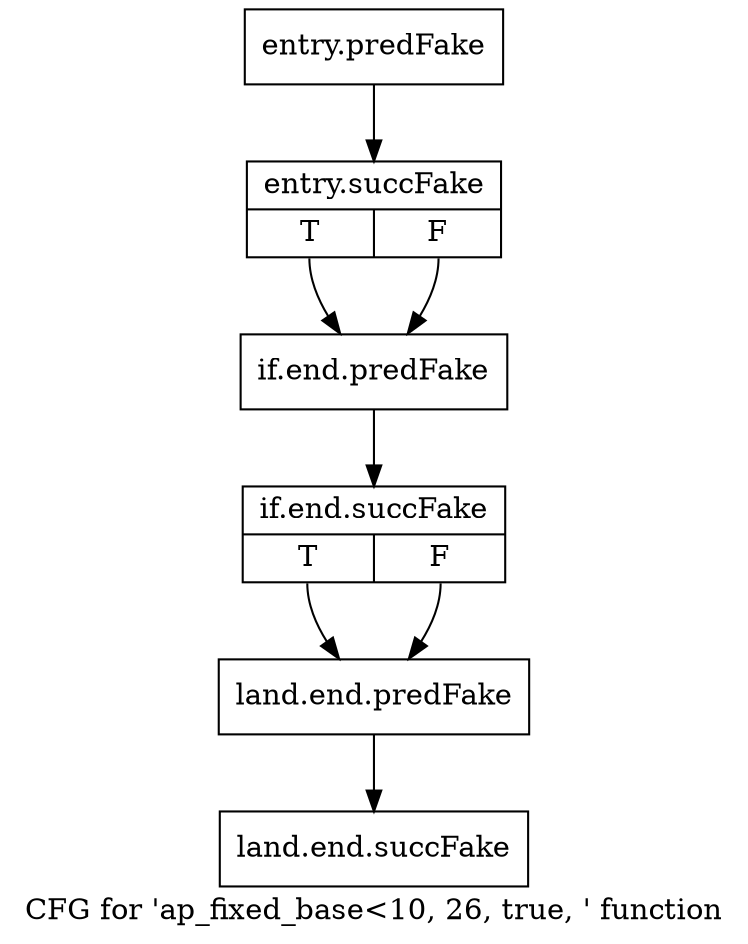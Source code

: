 digraph "CFG for 'ap_fixed_base\<10, 26, true, ' function" {
	label="CFG for 'ap_fixed_base\<10, 26, true, ' function";

	Node0x3c458c0 [shape=record,filename="",linenumber="",label="{entry.predFake}"];
	Node0x3c458c0 -> Node0x3e9f510[ callList="" memoryops="" filename="/tools/Xilinx/Vitis_HLS/2022.1/include/ap_fixed_base.h" execusionnum="0"];
	Node0x3e9f510 [shape=record,filename="/tools/Xilinx/Vitis_HLS/2022.1/include/ap_fixed_base.h",linenumber="854",label="{entry.succFake|{<s0>T|<s1>F}}"];
	Node0x3e9f510:s0 -> Node0x3c466e0[ callList="" memoryops="" filename="/tools/Xilinx/Vitis_HLS/2022.1/include/ap_fixed_base.h" execusionnum="0"];
	Node0x3e9f510:s1 -> Node0x3c466e0;
	Node0x3c466e0 [shape=record,filename="/tools/Xilinx/Vitis_HLS/2022.1/include/ap_fixed_base.h",linenumber="855",label="{if.end.predFake}"];
	Node0x3c466e0 -> Node0x3e9f670[ callList="" memoryops="" filename="/tools/Xilinx/Vitis_HLS/2022.1/include/ap_fixed_base.h" execusionnum="0"];
	Node0x3e9f670 [shape=record,filename="/tools/Xilinx/Vitis_HLS/2022.1/include/ap_fixed_base.h",linenumber="857",label="{if.end.succFake|{<s0>T|<s1>F}}"];
	Node0x3e9f670:s0 -> Node0x3c46780[ callList="" memoryops="" filename="" execusionnum="0"];
	Node0x3e9f670:s1 -> Node0x3c46780;
	Node0x3c46780 [shape=record,filename="/tools/Xilinx/Vitis_HLS/2022.1/include/ap_fixed_base.h",linenumber="857",label="{land.end.predFake}"];
	Node0x3c46780 -> Node0x3e9f7d0[ callList="" memoryops="" filename="/tools/Xilinx/Vitis_HLS/2022.1/include/ap_fixed_base.h" execusionnum="0"];
	Node0x3e9f7d0 [shape=record,filename="/tools/Xilinx/Vitis_HLS/2022.1/include/ap_fixed_base.h",linenumber="951",label="{land.end.succFake}"];
}
